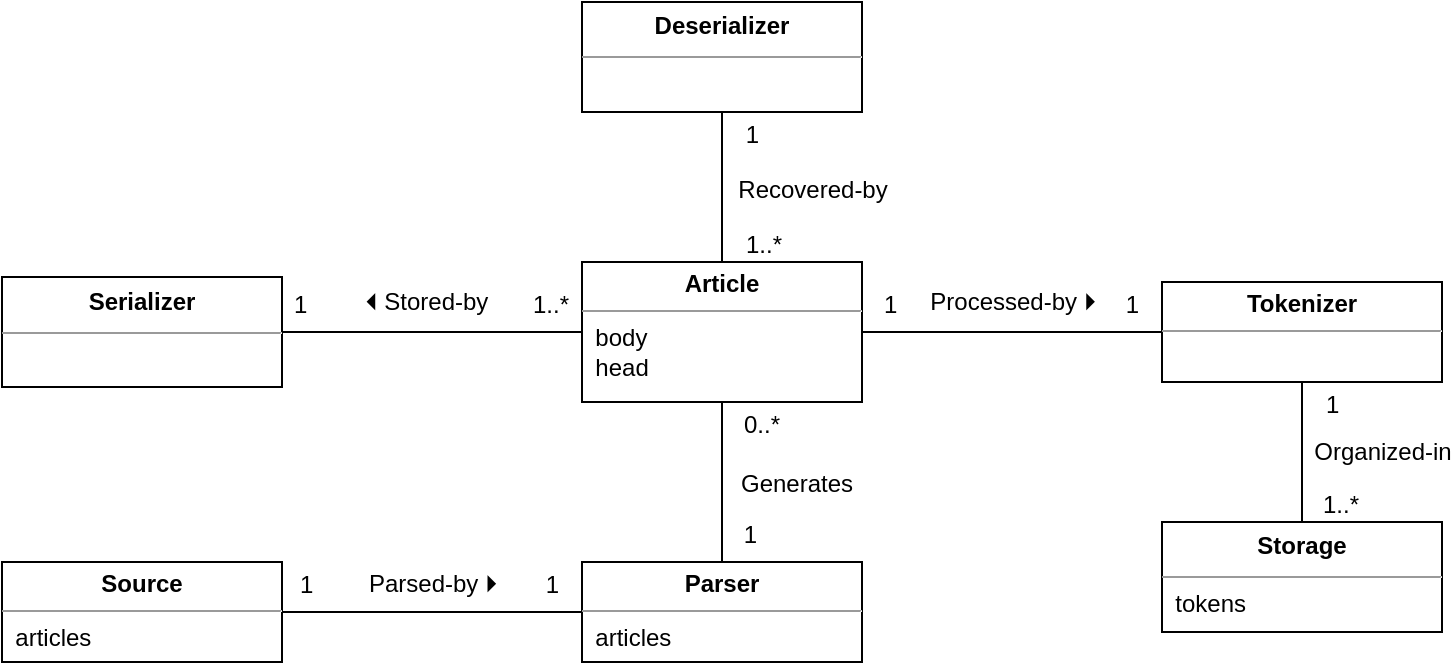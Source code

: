 <mxfile version="21.3.7" type="device">
  <diagram id="QDQtsup8xV9rW-LE-6dI" name="general">
    <mxGraphModel dx="1026" dy="663" grid="1" gridSize="10" guides="1" tooltips="1" connect="1" arrows="1" fold="1" page="1" pageScale="1" pageWidth="1169" pageHeight="827" math="0" shadow="0">
      <root>
        <mxCell id="0" />
        <mxCell id="1" parent="0" />
        <mxCell id="uX8QSjpsrgdaUb7Wwc_G-2" value="&lt;p style=&quot;margin: 4px 0px 0px; text-align: center; line-height: 120%;&quot;&gt;&lt;b&gt;Article&lt;/b&gt;&lt;/p&gt;&lt;hr size=&quot;1&quot;&gt;&amp;nbsp; body&lt;br&gt;&amp;nbsp; head" style="verticalAlign=top;align=left;overflow=fill;fontSize=12;fontFamily=Helvetica;html=1;whiteSpace=wrap;" parent="1" vertex="1">
          <mxGeometry x="360" y="160" width="140" height="70" as="geometry" />
        </mxCell>
        <mxCell id="vOfvLPe_9z4sZp0zCK8L-5" value="&lt;p style=&quot;margin: 4px 0px 0px; text-align: center; line-height: 120%;&quot;&gt;&lt;b&gt;Source&lt;/b&gt;&lt;/p&gt;&lt;hr size=&quot;1&quot;&gt;&amp;nbsp; articles" style="verticalAlign=top;align=left;overflow=fill;fontSize=12;fontFamily=Helvetica;html=1;whiteSpace=wrap;" parent="1" vertex="1">
          <mxGeometry x="70" y="310" width="140" height="50" as="geometry" />
        </mxCell>
        <mxCell id="vOfvLPe_9z4sZp0zCK8L-6" value="&lt;p style=&quot;margin: 4px 0px 0px; text-align: center; line-height: 120%;&quot;&gt;&lt;b&gt;Parser&lt;/b&gt;&lt;/p&gt;&lt;hr size=&quot;1&quot;&gt;&amp;nbsp; articles" style="verticalAlign=top;align=left;overflow=fill;fontSize=12;fontFamily=Helvetica;html=1;whiteSpace=wrap;" parent="1" vertex="1">
          <mxGeometry x="360" y="310" width="140" height="50" as="geometry" />
        </mxCell>
        <mxCell id="JyTG0Vk542nHduoPOhWL-1" value="" style="endArrow=none;shadow=0;strokeWidth=1;rounded=0;endFill=0;edgeStyle=elbowEdgeStyle;elbow=vertical;" parent="1" source="vOfvLPe_9z4sZp0zCK8L-5" target="vOfvLPe_9z4sZp0zCK8L-6" edge="1">
          <mxGeometry x="0.5" y="41" relative="1" as="geometry">
            <mxPoint x="555" y="390" as="sourcePoint" />
            <mxPoint x="555" y="270" as="targetPoint" />
            <mxPoint x="-40" y="32" as="offset" />
          </mxGeometry>
        </mxCell>
        <mxCell id="JyTG0Vk542nHduoPOhWL-2" value="1" style="resizable=0;align=left;verticalAlign=bottom;labelBackgroundColor=none;fontSize=12;" parent="JyTG0Vk542nHduoPOhWL-1" connectable="0" vertex="1">
          <mxGeometry x="-1" relative="1" as="geometry">
            <mxPoint x="7" y="-5" as="offset" />
          </mxGeometry>
        </mxCell>
        <mxCell id="JyTG0Vk542nHduoPOhWL-3" value="1" style="resizable=0;align=right;verticalAlign=bottom;labelBackgroundColor=none;fontSize=12;" parent="JyTG0Vk542nHduoPOhWL-1" connectable="0" vertex="1">
          <mxGeometry x="1" relative="1" as="geometry">
            <mxPoint x="-10" y="-5" as="offset" />
          </mxGeometry>
        </mxCell>
        <mxCell id="JyTG0Vk542nHduoPOhWL-4" value="Generates" style="text;html=1;resizable=0;points=[];;align=center;verticalAlign=middle;labelBackgroundColor=none;rounded=0;shadow=0;strokeWidth=1;fontSize=12;" parent="JyTG0Vk542nHduoPOhWL-1" vertex="1" connectable="0">
          <mxGeometry x="0.5" y="49" relative="1" as="geometry">
            <mxPoint x="144" y="-15" as="offset" />
          </mxGeometry>
        </mxCell>
        <mxCell id="JyTG0Vk542nHduoPOhWL-6" value="" style="endArrow=none;shadow=0;strokeWidth=1;rounded=0;endFill=0;edgeStyle=elbowEdgeStyle;elbow=vertical;" parent="1" source="uX8QSjpsrgdaUb7Wwc_G-2" target="vOfvLPe_9z4sZp0zCK8L-6" edge="1">
          <mxGeometry x="0.5" y="41" relative="1" as="geometry">
            <mxPoint x="450" y="450" as="sourcePoint" />
            <mxPoint x="450" y="370" as="targetPoint" />
            <mxPoint x="-40" y="32" as="offset" />
          </mxGeometry>
        </mxCell>
        <mxCell id="JyTG0Vk542nHduoPOhWL-7" value="0..*" style="resizable=0;align=left;verticalAlign=bottom;labelBackgroundColor=none;fontSize=12;" parent="JyTG0Vk542nHduoPOhWL-6" connectable="0" vertex="1">
          <mxGeometry x="-1" relative="1" as="geometry">
            <mxPoint x="9" y="20" as="offset" />
          </mxGeometry>
        </mxCell>
        <mxCell id="JyTG0Vk542nHduoPOhWL-8" value="1" style="resizable=0;align=right;verticalAlign=bottom;labelBackgroundColor=none;fontSize=12;" parent="JyTG0Vk542nHduoPOhWL-6" connectable="0" vertex="1">
          <mxGeometry x="1" relative="1" as="geometry">
            <mxPoint x="19" y="-5" as="offset" />
          </mxGeometry>
        </mxCell>
        <mxCell id="JyTG0Vk542nHduoPOhWL-9" value="Parsed-by&amp;nbsp;⏵" style="text;html=1;resizable=0;points=[];;align=center;verticalAlign=middle;labelBackgroundColor=none;rounded=0;shadow=0;strokeWidth=1;fontSize=12;" parent="JyTG0Vk542nHduoPOhWL-6" vertex="1" connectable="0">
          <mxGeometry x="0.5" y="49" relative="1" as="geometry">
            <mxPoint x="-194" y="31" as="offset" />
          </mxGeometry>
        </mxCell>
        <mxCell id="JyTG0Vk542nHduoPOhWL-10" value="&lt;p style=&quot;margin: 4px 0px 0px; text-align: center; line-height: 140%;&quot;&gt;&lt;b&gt;Serializer&lt;/b&gt;&lt;/p&gt;&lt;hr size=&quot;1&quot;&gt;&amp;nbsp;&amp;nbsp;" style="verticalAlign=top;align=left;overflow=fill;fontSize=12;fontFamily=Helvetica;html=1;whiteSpace=wrap;" parent="1" vertex="1">
          <mxGeometry x="70" y="167.5" width="140" height="55" as="geometry" />
        </mxCell>
        <mxCell id="JyTG0Vk542nHduoPOhWL-11" value="" style="endArrow=none;shadow=0;strokeWidth=1;rounded=0;endFill=0;edgeStyle=elbowEdgeStyle;elbow=vertical;" parent="1" source="JyTG0Vk542nHduoPOhWL-10" target="uX8QSjpsrgdaUb7Wwc_G-2" edge="1">
          <mxGeometry x="0.5" y="41" relative="1" as="geometry">
            <mxPoint x="160" y="270.17" as="sourcePoint" />
            <mxPoint x="320" y="270.17" as="targetPoint" />
            <mxPoint x="-40" y="32" as="offset" />
          </mxGeometry>
        </mxCell>
        <mxCell id="JyTG0Vk542nHduoPOhWL-12" value="1" style="resizable=0;align=left;verticalAlign=bottom;labelBackgroundColor=none;fontSize=12;" parent="JyTG0Vk542nHduoPOhWL-11" connectable="0" vertex="1">
          <mxGeometry x="-1" relative="1" as="geometry">
            <mxPoint x="4" y="-5" as="offset" />
          </mxGeometry>
        </mxCell>
        <mxCell id="JyTG0Vk542nHduoPOhWL-13" value="1..*" style="resizable=0;align=right;verticalAlign=bottom;labelBackgroundColor=none;fontSize=12;" parent="JyTG0Vk542nHduoPOhWL-11" connectable="0" vertex="1">
          <mxGeometry x="1" relative="1" as="geometry">
            <mxPoint x="-5" y="-5" as="offset" />
          </mxGeometry>
        </mxCell>
        <mxCell id="JyTG0Vk542nHduoPOhWL-14" value="⏴ Stored-by" style="text;html=1;resizable=0;points=[];;align=center;verticalAlign=middle;labelBackgroundColor=none;rounded=0;shadow=0;strokeWidth=1;fontSize=12;" parent="JyTG0Vk542nHduoPOhWL-11" vertex="1" connectable="0">
          <mxGeometry x="0.5" y="49" relative="1" as="geometry">
            <mxPoint x="-41" y="34" as="offset" />
          </mxGeometry>
        </mxCell>
        <mxCell id="jw_p9V4v3y0gaCmtlhVT-1" value="&lt;p style=&quot;margin: 4px 0px 0px; text-align: center; line-height: 140%;&quot;&gt;&lt;b&gt;Deserializer&lt;/b&gt;&lt;/p&gt;&lt;hr size=&quot;1&quot;&gt;&amp;nbsp;&amp;nbsp;" style="verticalAlign=top;align=left;overflow=fill;fontSize=12;fontFamily=Helvetica;html=1;whiteSpace=wrap;" parent="1" vertex="1">
          <mxGeometry x="360" y="30" width="140" height="55" as="geometry" />
        </mxCell>
        <mxCell id="jw_p9V4v3y0gaCmtlhVT-2" value="" style="endArrow=none;shadow=0;strokeWidth=1;rounded=0;endFill=0;edgeStyle=elbowEdgeStyle;elbow=vertical;" parent="1" source="uX8QSjpsrgdaUb7Wwc_G-2" target="jw_p9V4v3y0gaCmtlhVT-1" edge="1">
          <mxGeometry x="0.5" y="41" relative="1" as="geometry">
            <mxPoint x="530" y="300" as="sourcePoint" />
            <mxPoint x="530" y="220" as="targetPoint" />
            <mxPoint x="-40" y="32" as="offset" />
          </mxGeometry>
        </mxCell>
        <mxCell id="jw_p9V4v3y0gaCmtlhVT-3" value="1..*" style="resizable=0;align=left;verticalAlign=bottom;labelBackgroundColor=none;fontSize=12;" parent="jw_p9V4v3y0gaCmtlhVT-2" connectable="0" vertex="1">
          <mxGeometry x="-1" relative="1" as="geometry">
            <mxPoint x="10" as="offset" />
          </mxGeometry>
        </mxCell>
        <mxCell id="jw_p9V4v3y0gaCmtlhVT-4" value="1" style="resizable=0;align=right;verticalAlign=bottom;labelBackgroundColor=none;fontSize=12;" parent="jw_p9V4v3y0gaCmtlhVT-2" connectable="0" vertex="1">
          <mxGeometry x="1" relative="1" as="geometry">
            <mxPoint x="20" y="20" as="offset" />
          </mxGeometry>
        </mxCell>
        <mxCell id="jw_p9V4v3y0gaCmtlhVT-5" value="Recovered-by" style="text;html=1;resizable=0;points=[];;align=center;verticalAlign=middle;labelBackgroundColor=none;rounded=0;shadow=0;strokeWidth=1;fontSize=12;" parent="jw_p9V4v3y0gaCmtlhVT-2" vertex="1" connectable="0">
          <mxGeometry x="0.5" y="49" relative="1" as="geometry">
            <mxPoint x="94" y="20" as="offset" />
          </mxGeometry>
        </mxCell>
        <mxCell id="frmbL3GdQpa1qKEnczU--1" value="&lt;p style=&quot;margin: 4px 0px 0px; text-align: center; line-height: 140%;&quot;&gt;&lt;b&gt;Storage&lt;/b&gt;&lt;/p&gt;&lt;hr size=&quot;1&quot;&gt;&amp;nbsp; tokens" style="verticalAlign=top;align=left;overflow=fill;fontSize=12;fontFamily=Helvetica;html=1;whiteSpace=wrap;" parent="1" vertex="1">
          <mxGeometry x="650" y="290" width="140" height="55" as="geometry" />
        </mxCell>
        <mxCell id="frmbL3GdQpa1qKEnczU--2" value="" style="endArrow=none;shadow=0;strokeWidth=1;rounded=0;endFill=0;edgeStyle=elbowEdgeStyle;elbow=vertical;" parent="1" source="frmbL3GdQpa1qKEnczU--6" target="frmbL3GdQpa1qKEnczU--1" edge="1">
          <mxGeometry x="0.5" y="41" relative="1" as="geometry">
            <mxPoint x="690" y="230" as="sourcePoint" />
            <mxPoint x="640" y="195" as="targetPoint" />
            <mxPoint x="-40" y="32" as="offset" />
          </mxGeometry>
        </mxCell>
        <mxCell id="frmbL3GdQpa1qKEnczU--3" value="1" style="resizable=0;align=left;verticalAlign=bottom;labelBackgroundColor=none;fontSize=12;" parent="frmbL3GdQpa1qKEnczU--2" connectable="0" vertex="1">
          <mxGeometry x="-1" relative="1" as="geometry">
            <mxPoint x="10" y="20" as="offset" />
          </mxGeometry>
        </mxCell>
        <mxCell id="frmbL3GdQpa1qKEnczU--4" value="1..*" style="resizable=0;align=right;verticalAlign=bottom;labelBackgroundColor=none;fontSize=12;" parent="frmbL3GdQpa1qKEnczU--2" connectable="0" vertex="1">
          <mxGeometry x="1" relative="1" as="geometry">
            <mxPoint x="30" as="offset" />
          </mxGeometry>
        </mxCell>
        <mxCell id="frmbL3GdQpa1qKEnczU--5" value="Organized-in" style="text;html=1;resizable=0;points=[];;align=center;verticalAlign=middle;labelBackgroundColor=none;rounded=0;shadow=0;strokeWidth=1;fontSize=12;" parent="frmbL3GdQpa1qKEnczU--2" vertex="1" connectable="0">
          <mxGeometry x="0.5" y="49" relative="1" as="geometry">
            <mxPoint x="-9" y="-18" as="offset" />
          </mxGeometry>
        </mxCell>
        <mxCell id="frmbL3GdQpa1qKEnczU--6" value="&lt;p style=&quot;margin: 4px 0px 0px; text-align: center; line-height: 120%;&quot;&gt;&lt;b&gt;Tokenizer&lt;/b&gt;&lt;/p&gt;&lt;hr size=&quot;1&quot;&gt;&amp;nbsp;&amp;nbsp;" style="verticalAlign=top;align=left;overflow=fill;fontSize=12;fontFamily=Helvetica;html=1;whiteSpace=wrap;" parent="1" vertex="1">
          <mxGeometry x="650" y="170" width="140" height="50" as="geometry" />
        </mxCell>
        <mxCell id="frmbL3GdQpa1qKEnczU--7" value="" style="endArrow=none;shadow=0;strokeWidth=1;rounded=0;endFill=0;edgeStyle=elbowEdgeStyle;elbow=vertical;" parent="1" source="uX8QSjpsrgdaUb7Wwc_G-2" target="frmbL3GdQpa1qKEnczU--6" edge="1">
          <mxGeometry x="0.5" y="41" relative="1" as="geometry">
            <mxPoint x="500" y="195" as="sourcePoint" />
            <mxPoint x="630" y="210" as="targetPoint" />
            <mxPoint x="-40" y="32" as="offset" />
          </mxGeometry>
        </mxCell>
        <mxCell id="frmbL3GdQpa1qKEnczU--8" value="1" style="resizable=0;align=left;verticalAlign=bottom;labelBackgroundColor=none;fontSize=12;" parent="frmbL3GdQpa1qKEnczU--7" connectable="0" vertex="1">
          <mxGeometry x="-1" relative="1" as="geometry">
            <mxPoint x="9" y="-5" as="offset" />
          </mxGeometry>
        </mxCell>
        <mxCell id="frmbL3GdQpa1qKEnczU--9" value="1" style="resizable=0;align=right;verticalAlign=bottom;labelBackgroundColor=none;fontSize=12;" parent="frmbL3GdQpa1qKEnczU--7" connectable="0" vertex="1">
          <mxGeometry x="1" relative="1" as="geometry">
            <mxPoint x="-10" y="-5" as="offset" />
          </mxGeometry>
        </mxCell>
        <mxCell id="frmbL3GdQpa1qKEnczU--10" value="Processed-by&amp;nbsp;⏵" style="text;html=1;resizable=0;points=[];;align=center;verticalAlign=middle;labelBackgroundColor=none;rounded=0;shadow=0;strokeWidth=1;fontSize=12;" parent="frmbL3GdQpa1qKEnczU--7" vertex="1" connectable="0">
          <mxGeometry x="0.5" y="49" relative="1" as="geometry">
            <mxPoint x="-38" y="34" as="offset" />
          </mxGeometry>
        </mxCell>
      </root>
    </mxGraphModel>
  </diagram>
</mxfile>
